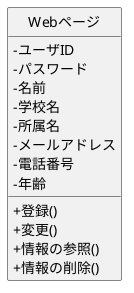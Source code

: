 @startuml 訪問者クラス図
skinparam classAttributeIconSize 0
hide circle

class Webページ {
 -ユーザID
 -パスワード
 -名前
 -学校名
 -所属名
 -メールアドレス
 -電話番号
 -年齢

 +登録()
 +変更()
 +情報の参照()
 +情報の削除()
}

@enduml
